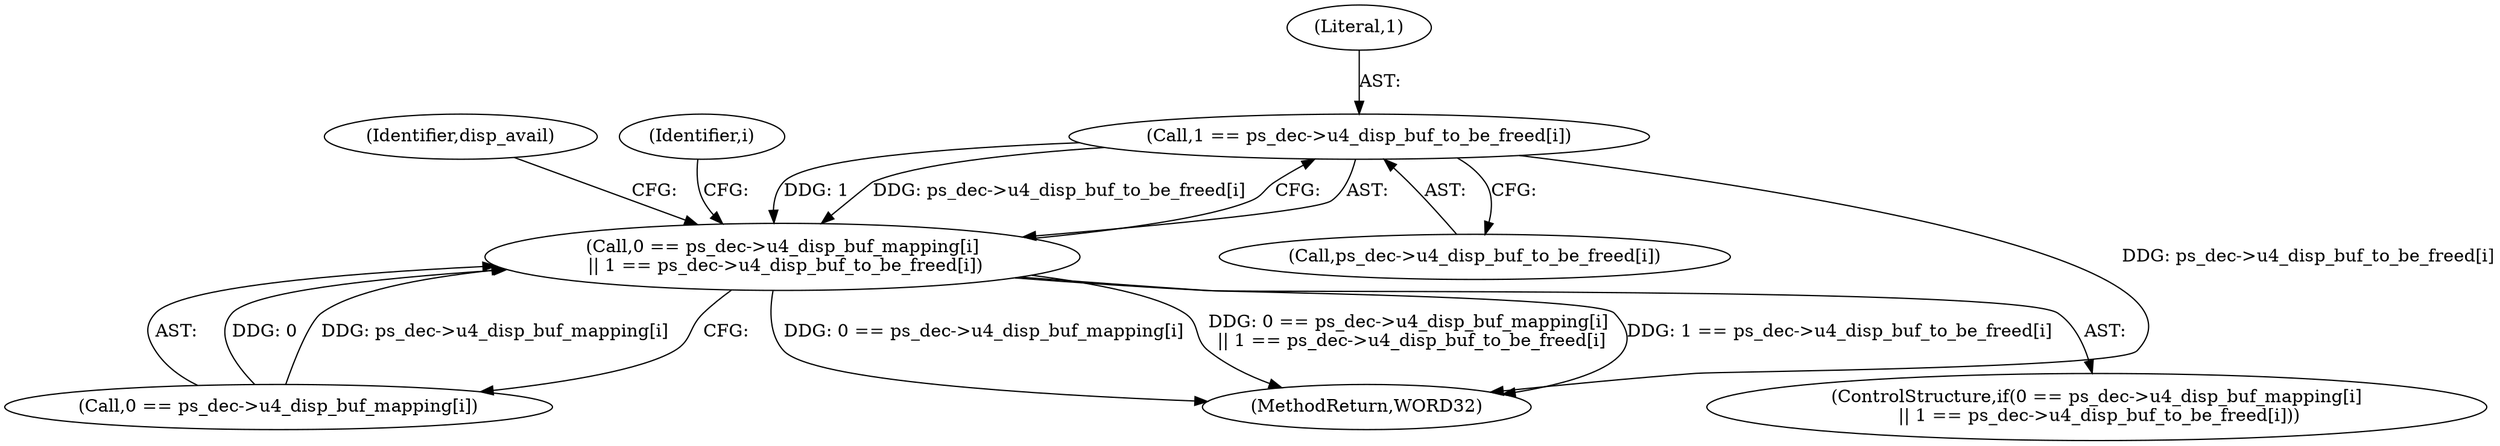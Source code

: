 digraph "0_Android_e629194c62a9a129ce378e08cb1059a8a53f1795@API" {
"1000575" [label="(Call,1 == ps_dec->u4_disp_buf_to_be_freed[i])"];
"1000567" [label="(Call,0 == ps_dec->u4_disp_buf_mapping[i]\n || 1 == ps_dec->u4_disp_buf_to_be_freed[i])"];
"1000584" [label="(Identifier,disp_avail)"];
"1000564" [label="(Identifier,i)"];
"1000568" [label="(Call,0 == ps_dec->u4_disp_buf_mapping[i])"];
"1000576" [label="(Literal,1)"];
"1000575" [label="(Call,1 == ps_dec->u4_disp_buf_to_be_freed[i])"];
"1000577" [label="(Call,ps_dec->u4_disp_buf_to_be_freed[i])"];
"1000567" [label="(Call,0 == ps_dec->u4_disp_buf_mapping[i]\n || 1 == ps_dec->u4_disp_buf_to_be_freed[i])"];
"1002124" [label="(MethodReturn,WORD32)"];
"1000566" [label="(ControlStructure,if(0 == ps_dec->u4_disp_buf_mapping[i]\n || 1 == ps_dec->u4_disp_buf_to_be_freed[i]))"];
"1000575" -> "1000567"  [label="AST: "];
"1000575" -> "1000577"  [label="CFG: "];
"1000576" -> "1000575"  [label="AST: "];
"1000577" -> "1000575"  [label="AST: "];
"1000567" -> "1000575"  [label="CFG: "];
"1000575" -> "1002124"  [label="DDG: ps_dec->u4_disp_buf_to_be_freed[i]"];
"1000575" -> "1000567"  [label="DDG: 1"];
"1000575" -> "1000567"  [label="DDG: ps_dec->u4_disp_buf_to_be_freed[i]"];
"1000567" -> "1000566"  [label="AST: "];
"1000567" -> "1000568"  [label="CFG: "];
"1000568" -> "1000567"  [label="AST: "];
"1000584" -> "1000567"  [label="CFG: "];
"1000564" -> "1000567"  [label="CFG: "];
"1000567" -> "1002124"  [label="DDG: 1 == ps_dec->u4_disp_buf_to_be_freed[i]"];
"1000567" -> "1002124"  [label="DDG: 0 == ps_dec->u4_disp_buf_mapping[i]"];
"1000567" -> "1002124"  [label="DDG: 0 == ps_dec->u4_disp_buf_mapping[i]\n || 1 == ps_dec->u4_disp_buf_to_be_freed[i]"];
"1000568" -> "1000567"  [label="DDG: 0"];
"1000568" -> "1000567"  [label="DDG: ps_dec->u4_disp_buf_mapping[i]"];
}
